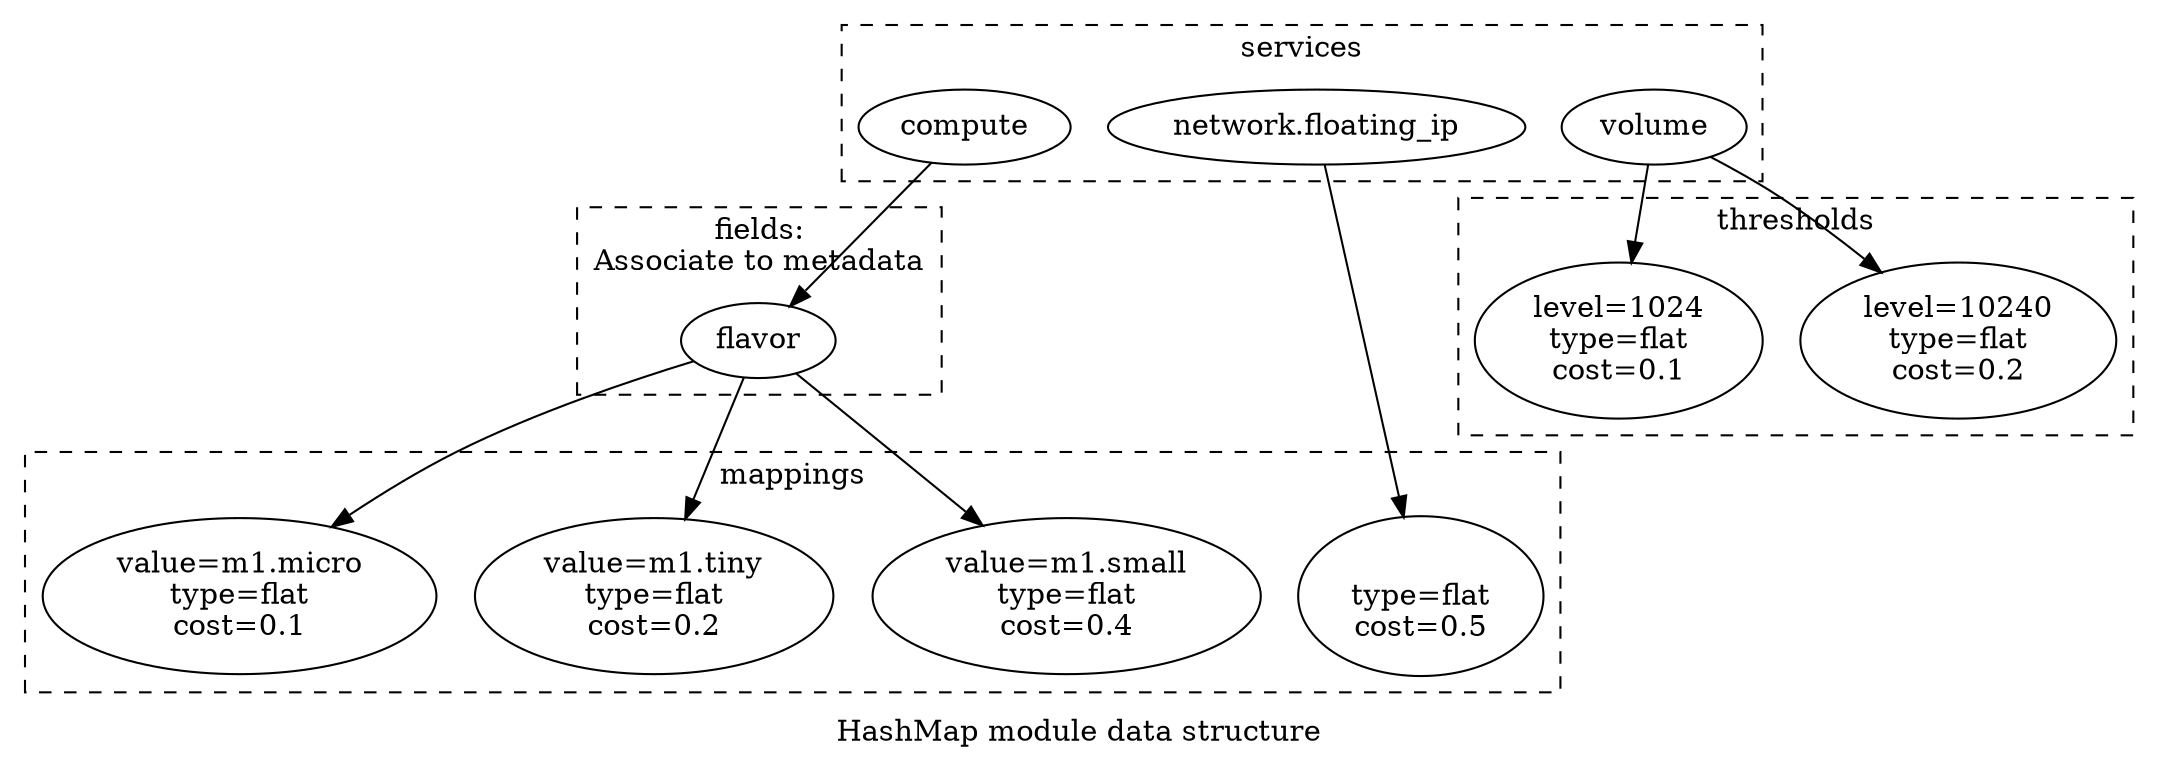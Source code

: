 digraph "Hashmap's data structure" {

    label="HashMap module data structure";
    compound=true;

    compute;
    network [label="network.floating_ip"];
    volume;

    subgraph cluster_0 {
        label="services";
        style=dashed;
        {rank=same; compute -> network -> volume [style=invis];}
    }

    compute -> flavor;

    subgraph cluster_1 {
        label="fields:\nAssociate to metadata";
        style=dashed;
        flavor;
    }

    // Mappings
    micro [label="value=m1.micro\ntype=flat\ncost=0.1"];
    tiny [label="value=m1.tiny\ntype=flat\ncost=0.2"];
    small [label="value=m1.small\ntype=flat\ncost=0.4"];

    floating [label="\ntype=flat\ncost=0.5"];

    // Thresholds
    1024 [label="level=1024\ntype=flat\ncost=0.1"];
    10240 [label="level=10240\ntype=flat\ncost=0.2"];

    subgraph cluster_2 {
        label="mappings";
        style=dashed;
        {rank=same; micro -> tiny -> small -> floating [style=invis];}
    }

    subgraph cluster_3 {
        label="thresholds";
        style=dashed;
        {rank=same; 1024 -> 10240 [style=invis];}
    }

    flavor -> micro;
    flavor -> tiny;
    flavor -> small;
    network -> floating;
    volume -> 1024;
    volume -> 10240;
}

